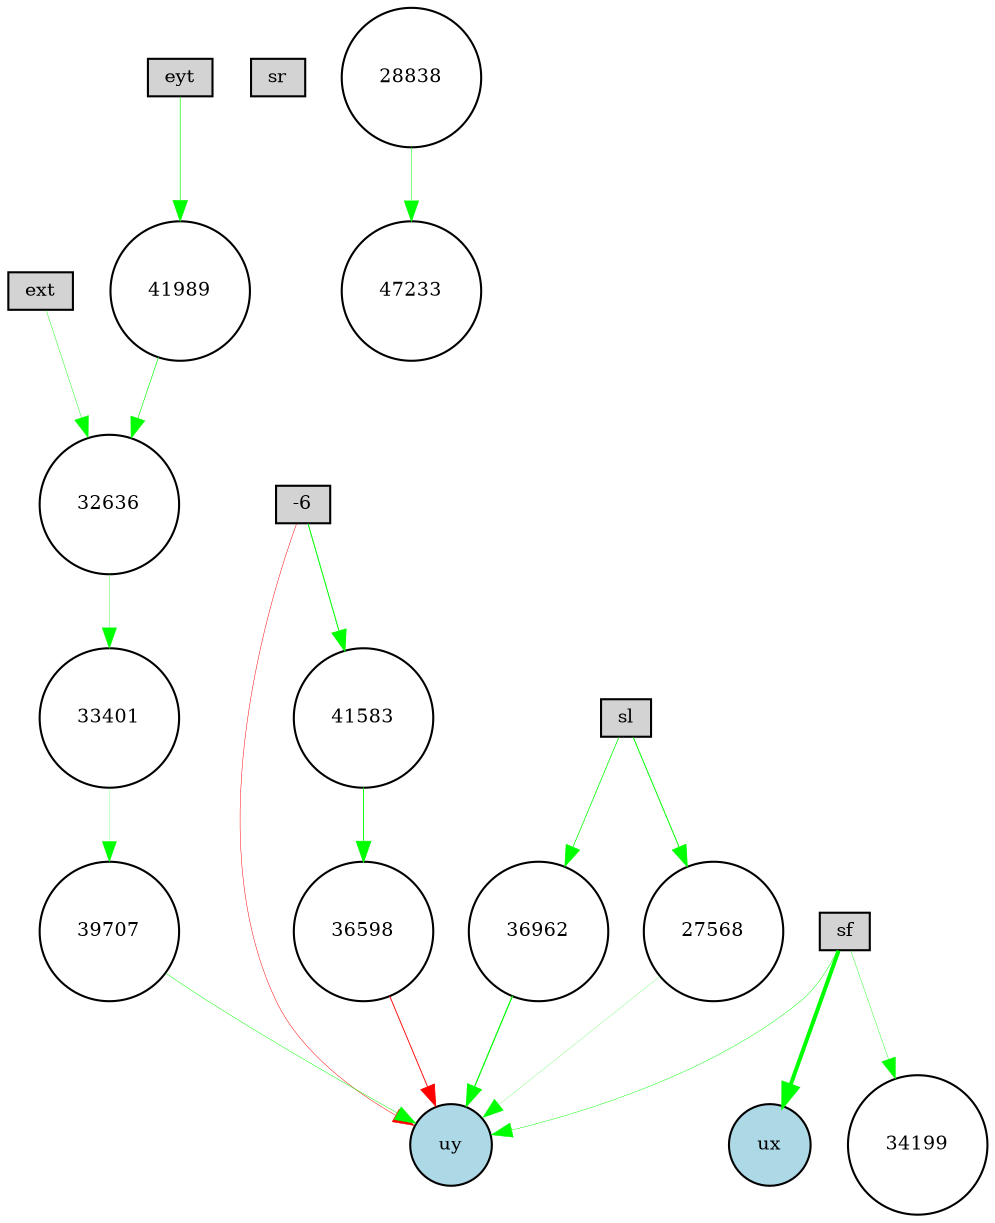 digraph {
	node [fontsize=9 height=0.2 shape=circle width=0.2]
	ext [fillcolor=lightgray shape=box style=filled]
	eyt [fillcolor=lightgray shape=box style=filled]
	sf [fillcolor=lightgray shape=box style=filled]
	sl [fillcolor=lightgray shape=box style=filled]
	sr [fillcolor=lightgray shape=box style=filled]
	-6 [fillcolor=lightgray shape=box style=filled]
	ux [fillcolor=lightblue style=filled]
	uy [fillcolor=lightblue style=filled]
	36962 [fillcolor=white style=filled]
	47233 [fillcolor=white style=filled]
	41989 [fillcolor=white style=filled]
	28838 [fillcolor=white style=filled]
	41583 [fillcolor=white style=filled]
	27568 [fillcolor=white style=filled]
	36598 [fillcolor=white style=filled]
	34199 [fillcolor=white style=filled]
	33401 [fillcolor=white style=filled]
	39707 [fillcolor=white style=filled]
	32636 [fillcolor=white style=filled]
	41583 -> 36598 [color=green penwidth=0.4342254883824799 style=solid]
	39707 -> uy [color=green penwidth=0.22868279035476588 style=solid]
	-6 -> uy [color=red penwidth=0.2304654631950279 style=solid]
	sl -> 27568 [color=green penwidth=0.472774029843394 style=solid]
	28838 -> 47233 [color=green penwidth=0.23979076801682295 style=solid]
	27568 -> uy [color=green penwidth=0.10621836695006191 style=solid]
	sf -> uy [color=green penwidth=0.21920428930650188 style=solid]
	36962 -> uy [color=green penwidth=0.5840343848419789 style=solid]
	eyt -> 41989 [color=green penwidth=0.33045458599188393 style=solid]
	36598 -> uy [color=red penwidth=0.43643781859409014 style=solid]
	-6 -> 41583 [color=green penwidth=0.4942879895582908 style=solid]
	ext -> 32636 [color=green penwidth=0.20907056623502984 style=solid]
	sf -> ux [color=green penwidth=1.9203585841159858 style=solid]
	33401 -> 39707 [color=green penwidth=0.10904640604263564 style=solid]
	sl -> 36962 [color=green penwidth=0.3578812130348087 style=solid]
	41989 -> 32636 [color=green penwidth=0.3067120535388552 style=solid]
	32636 -> 33401 [color=green penwidth=0.14340991716926563 style=solid]
	sf -> 34199 [color=green penwidth=0.18769441783277319 style=solid]
}
